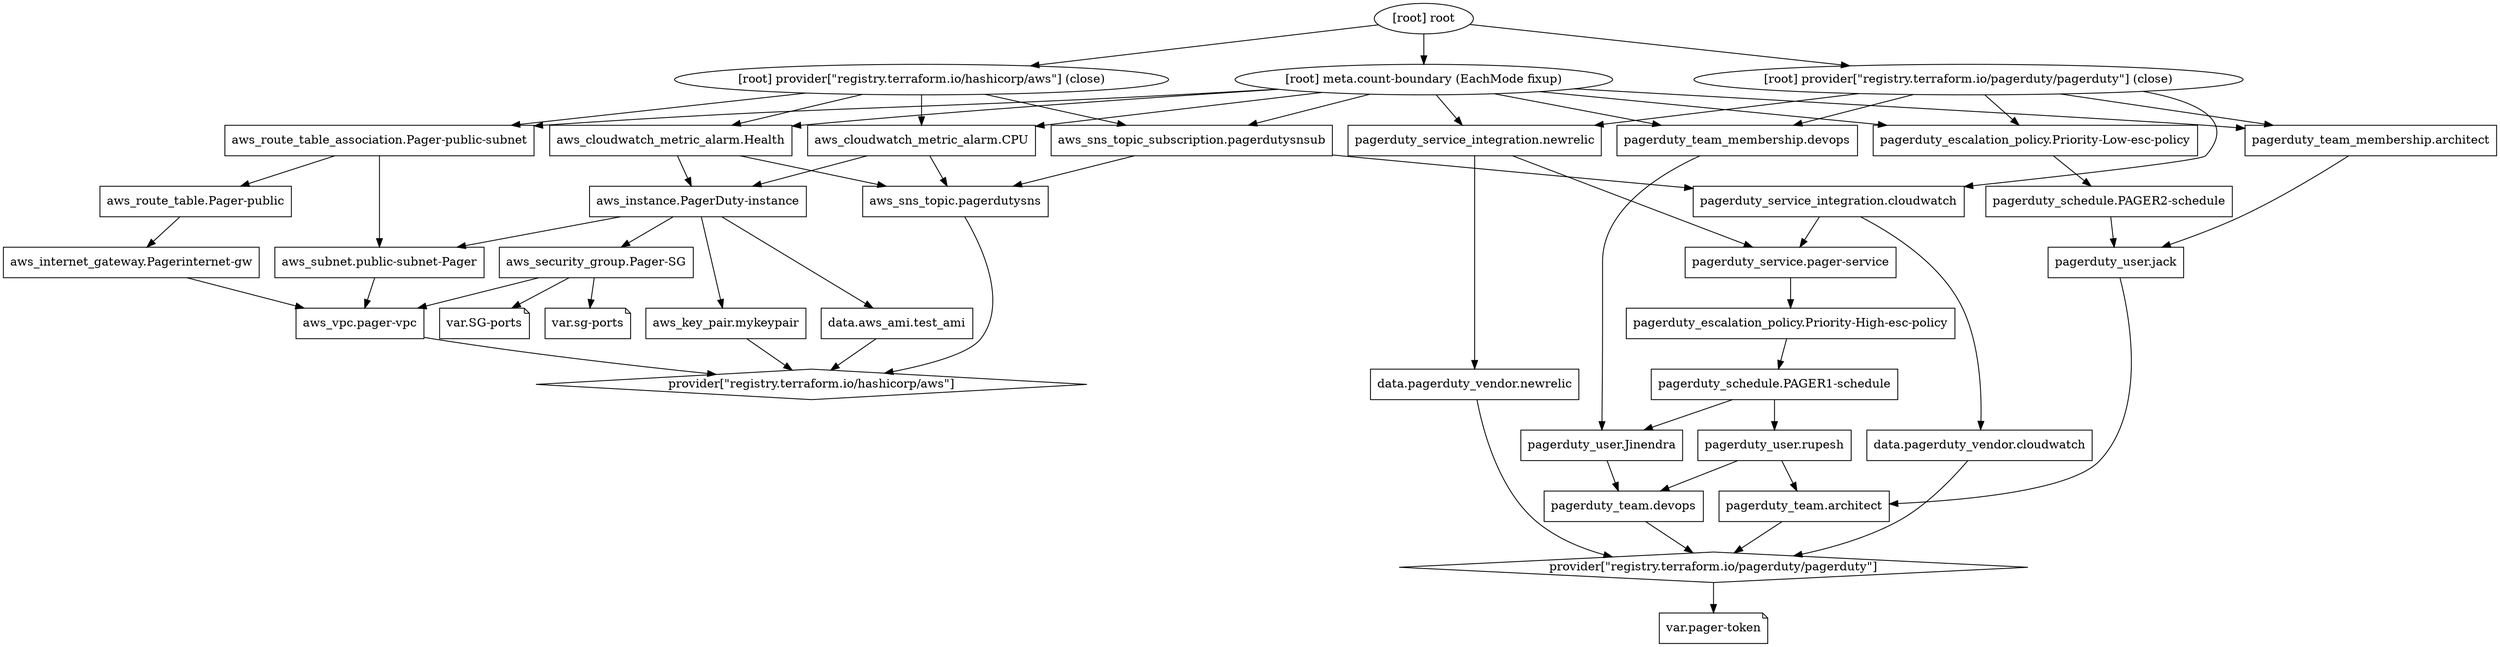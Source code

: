digraph {
	compound = "true"
	newrank = "true"
	subgraph "root" {
		"[root] aws_cloudwatch_metric_alarm.CPU (expand)" [label = "aws_cloudwatch_metric_alarm.CPU", shape = "box"]
		"[root] aws_cloudwatch_metric_alarm.Health (expand)" [label = "aws_cloudwatch_metric_alarm.Health", shape = "box"]
		"[root] aws_instance.PagerDuty-instance (expand)" [label = "aws_instance.PagerDuty-instance", shape = "box"]
		"[root] aws_internet_gateway.Pagerinternet-gw (expand)" [label = "aws_internet_gateway.Pagerinternet-gw", shape = "box"]
		"[root] aws_key_pair.mykeypair (expand)" [label = "aws_key_pair.mykeypair", shape = "box"]
		"[root] aws_route_table.Pager-public (expand)" [label = "aws_route_table.Pager-public", shape = "box"]
		"[root] aws_route_table_association.Pager-public-subnet (expand)" [label = "aws_route_table_association.Pager-public-subnet", shape = "box"]
		"[root] aws_security_group.Pager-SG (expand)" [label = "aws_security_group.Pager-SG", shape = "box"]
		"[root] aws_sns_topic.pagerdutysns (expand)" [label = "aws_sns_topic.pagerdutysns", shape = "box"]
		"[root] aws_sns_topic_subscription.pagerdutysnsub (expand)" [label = "aws_sns_topic_subscription.pagerdutysnsub", shape = "box"]
		"[root] aws_subnet.public-subnet-Pager (expand)" [label = "aws_subnet.public-subnet-Pager", shape = "box"]
		"[root] aws_vpc.pager-vpc (expand)" [label = "aws_vpc.pager-vpc", shape = "box"]
		"[root] data.aws_ami.test_ami (expand)" [label = "data.aws_ami.test_ami", shape = "box"]
		"[root] data.pagerduty_vendor.cloudwatch (expand)" [label = "data.pagerduty_vendor.cloudwatch", shape = "box"]
		"[root] data.pagerduty_vendor.newrelic (expand)" [label = "data.pagerduty_vendor.newrelic", shape = "box"]
		"[root] pagerduty_escalation_policy.Priority-High-esc-policy (expand)" [label = "pagerduty_escalation_policy.Priority-High-esc-policy", shape = "box"]
		"[root] pagerduty_escalation_policy.Priority-Low-esc-policy (expand)" [label = "pagerduty_escalation_policy.Priority-Low-esc-policy", shape = "box"]
		"[root] pagerduty_schedule.PAGER1-schedule (expand)" [label = "pagerduty_schedule.PAGER1-schedule", shape = "box"]
		"[root] pagerduty_schedule.PAGER2-schedule (expand)" [label = "pagerduty_schedule.PAGER2-schedule", shape = "box"]
		"[root] pagerduty_service.pager-service (expand)" [label = "pagerduty_service.pager-service", shape = "box"]
		"[root] pagerduty_service_integration.cloudwatch (expand)" [label = "pagerduty_service_integration.cloudwatch", shape = "box"]
		"[root] pagerduty_service_integration.newrelic (expand)" [label = "pagerduty_service_integration.newrelic", shape = "box"]
		"[root] pagerduty_team.architect (expand)" [label = "pagerduty_team.architect", shape = "box"]
		"[root] pagerduty_team.devops (expand)" [label = "pagerduty_team.devops", shape = "box"]
		"[root] pagerduty_team_membership.architect (expand)" [label = "pagerduty_team_membership.architect", shape = "box"]
		"[root] pagerduty_team_membership.devops (expand)" [label = "pagerduty_team_membership.devops", shape = "box"]
		"[root] pagerduty_user.Jinendra (expand)" [label = "pagerduty_user.Jinendra", shape = "box"]
		"[root] pagerduty_user.jack (expand)" [label = "pagerduty_user.jack", shape = "box"]
		"[root] pagerduty_user.rupesh (expand)" [label = "pagerduty_user.rupesh", shape = "box"]
		"[root] provider[\"registry.terraform.io/hashicorp/aws\"]" [label = "provider[\"registry.terraform.io/hashicorp/aws\"]", shape = "diamond"]
		"[root] provider[\"registry.terraform.io/pagerduty/pagerduty\"]" [label = "provider[\"registry.terraform.io/pagerduty/pagerduty\"]", shape = "diamond"]
		"[root] var.SG-ports" [label = "var.SG-ports", shape = "note"]
		"[root] var.pager-token" [label = "var.pager-token", shape = "note"]
		"[root] var.sg-ports" [label = "var.sg-ports", shape = "note"]
		"[root] aws_cloudwatch_metric_alarm.CPU (expand)" -> "[root] aws_instance.PagerDuty-instance (expand)"
		"[root] aws_cloudwatch_metric_alarm.CPU (expand)" -> "[root] aws_sns_topic.pagerdutysns (expand)"
		"[root] aws_cloudwatch_metric_alarm.Health (expand)" -> "[root] aws_instance.PagerDuty-instance (expand)"
		"[root] aws_cloudwatch_metric_alarm.Health (expand)" -> "[root] aws_sns_topic.pagerdutysns (expand)"
		"[root] aws_instance.PagerDuty-instance (expand)" -> "[root] aws_key_pair.mykeypair (expand)"
		"[root] aws_instance.PagerDuty-instance (expand)" -> "[root] aws_security_group.Pager-SG (expand)"
		"[root] aws_instance.PagerDuty-instance (expand)" -> "[root] aws_subnet.public-subnet-Pager (expand)"
		"[root] aws_instance.PagerDuty-instance (expand)" -> "[root] data.aws_ami.test_ami (expand)"
		"[root] aws_internet_gateway.Pagerinternet-gw (expand)" -> "[root] aws_vpc.pager-vpc (expand)"
		"[root] aws_key_pair.mykeypair (expand)" -> "[root] provider[\"registry.terraform.io/hashicorp/aws\"]"
		"[root] aws_route_table.Pager-public (expand)" -> "[root] aws_internet_gateway.Pagerinternet-gw (expand)"
		"[root] aws_route_table_association.Pager-public-subnet (expand)" -> "[root] aws_route_table.Pager-public (expand)"
		"[root] aws_route_table_association.Pager-public-subnet (expand)" -> "[root] aws_subnet.public-subnet-Pager (expand)"
		"[root] aws_security_group.Pager-SG (expand)" -> "[root] aws_vpc.pager-vpc (expand)"
		"[root] aws_security_group.Pager-SG (expand)" -> "[root] var.SG-ports"
		"[root] aws_security_group.Pager-SG (expand)" -> "[root] var.sg-ports"
		"[root] aws_sns_topic.pagerdutysns (expand)" -> "[root] provider[\"registry.terraform.io/hashicorp/aws\"]"
		"[root] aws_sns_topic_subscription.pagerdutysnsub (expand)" -> "[root] aws_sns_topic.pagerdutysns (expand)"
		"[root] aws_sns_topic_subscription.pagerdutysnsub (expand)" -> "[root] pagerduty_service_integration.cloudwatch (expand)"
		"[root] aws_subnet.public-subnet-Pager (expand)" -> "[root] aws_vpc.pager-vpc (expand)"
		"[root] aws_vpc.pager-vpc (expand)" -> "[root] provider[\"registry.terraform.io/hashicorp/aws\"]"
		"[root] data.aws_ami.test_ami (expand)" -> "[root] provider[\"registry.terraform.io/hashicorp/aws\"]"
		"[root] data.pagerduty_vendor.cloudwatch (expand)" -> "[root] provider[\"registry.terraform.io/pagerduty/pagerduty\"]"
		"[root] data.pagerduty_vendor.newrelic (expand)" -> "[root] provider[\"registry.terraform.io/pagerduty/pagerduty\"]"
		"[root] meta.count-boundary (EachMode fixup)" -> "[root] aws_cloudwatch_metric_alarm.CPU (expand)"
		"[root] meta.count-boundary (EachMode fixup)" -> "[root] aws_cloudwatch_metric_alarm.Health (expand)"
		"[root] meta.count-boundary (EachMode fixup)" -> "[root] aws_route_table_association.Pager-public-subnet (expand)"
		"[root] meta.count-boundary (EachMode fixup)" -> "[root] aws_sns_topic_subscription.pagerdutysnsub (expand)"
		"[root] meta.count-boundary (EachMode fixup)" -> "[root] pagerduty_escalation_policy.Priority-Low-esc-policy (expand)"
		"[root] meta.count-boundary (EachMode fixup)" -> "[root] pagerduty_service_integration.newrelic (expand)"
		"[root] meta.count-boundary (EachMode fixup)" -> "[root] pagerduty_team_membership.architect (expand)"
		"[root] meta.count-boundary (EachMode fixup)" -> "[root] pagerduty_team_membership.devops (expand)"
		"[root] pagerduty_escalation_policy.Priority-High-esc-policy (expand)" -> "[root] pagerduty_schedule.PAGER1-schedule (expand)"
		"[root] pagerduty_escalation_policy.Priority-Low-esc-policy (expand)" -> "[root] pagerduty_schedule.PAGER2-schedule (expand)"
		"[root] pagerduty_schedule.PAGER1-schedule (expand)" -> "[root] pagerduty_user.Jinendra (expand)"
		"[root] pagerduty_schedule.PAGER1-schedule (expand)" -> "[root] pagerduty_user.rupesh (expand)"
		"[root] pagerduty_schedule.PAGER2-schedule (expand)" -> "[root] pagerduty_user.jack (expand)"
		"[root] pagerduty_service.pager-service (expand)" -> "[root] pagerduty_escalation_policy.Priority-High-esc-policy (expand)"
		"[root] pagerduty_service_integration.cloudwatch (expand)" -> "[root] data.pagerduty_vendor.cloudwatch (expand)"
		"[root] pagerduty_service_integration.cloudwatch (expand)" -> "[root] pagerduty_service.pager-service (expand)"
		"[root] pagerduty_service_integration.newrelic (expand)" -> "[root] data.pagerduty_vendor.newrelic (expand)"
		"[root] pagerduty_service_integration.newrelic (expand)" -> "[root] pagerduty_service.pager-service (expand)"
		"[root] pagerduty_team.architect (expand)" -> "[root] provider[\"registry.terraform.io/pagerduty/pagerduty\"]"
		"[root] pagerduty_team.devops (expand)" -> "[root] provider[\"registry.terraform.io/pagerduty/pagerduty\"]"
		"[root] pagerduty_team_membership.architect (expand)" -> "[root] pagerduty_user.jack (expand)"
		"[root] pagerduty_team_membership.devops (expand)" -> "[root] pagerduty_user.Jinendra (expand)"
		"[root] pagerduty_user.Jinendra (expand)" -> "[root] pagerduty_team.devops (expand)"
		"[root] pagerduty_user.jack (expand)" -> "[root] pagerduty_team.architect (expand)"
		"[root] pagerduty_user.rupesh (expand)" -> "[root] pagerduty_team.architect (expand)"
		"[root] pagerduty_user.rupesh (expand)" -> "[root] pagerduty_team.devops (expand)"
		"[root] provider[\"registry.terraform.io/hashicorp/aws\"] (close)" -> "[root] aws_cloudwatch_metric_alarm.CPU (expand)"
		"[root] provider[\"registry.terraform.io/hashicorp/aws\"] (close)" -> "[root] aws_cloudwatch_metric_alarm.Health (expand)"
		"[root] provider[\"registry.terraform.io/hashicorp/aws\"] (close)" -> "[root] aws_route_table_association.Pager-public-subnet (expand)"
		"[root] provider[\"registry.terraform.io/hashicorp/aws\"] (close)" -> "[root] aws_sns_topic_subscription.pagerdutysnsub (expand)"
		"[root] provider[\"registry.terraform.io/pagerduty/pagerduty\"] (close)" -> "[root] pagerduty_escalation_policy.Priority-Low-esc-policy (expand)"
		"[root] provider[\"registry.terraform.io/pagerduty/pagerduty\"] (close)" -> "[root] pagerduty_service_integration.cloudwatch (expand)"
		"[root] provider[\"registry.terraform.io/pagerduty/pagerduty\"] (close)" -> "[root] pagerduty_service_integration.newrelic (expand)"
		"[root] provider[\"registry.terraform.io/pagerduty/pagerduty\"] (close)" -> "[root] pagerduty_team_membership.architect (expand)"
		"[root] provider[\"registry.terraform.io/pagerduty/pagerduty\"] (close)" -> "[root] pagerduty_team_membership.devops (expand)"
		"[root] provider[\"registry.terraform.io/pagerduty/pagerduty\"]" -> "[root] var.pager-token"
		"[root] root" -> "[root] meta.count-boundary (EachMode fixup)"
		"[root] root" -> "[root] provider[\"registry.terraform.io/hashicorp/aws\"] (close)"
		"[root] root" -> "[root] provider[\"registry.terraform.io/pagerduty/pagerduty\"] (close)"
	}
}


